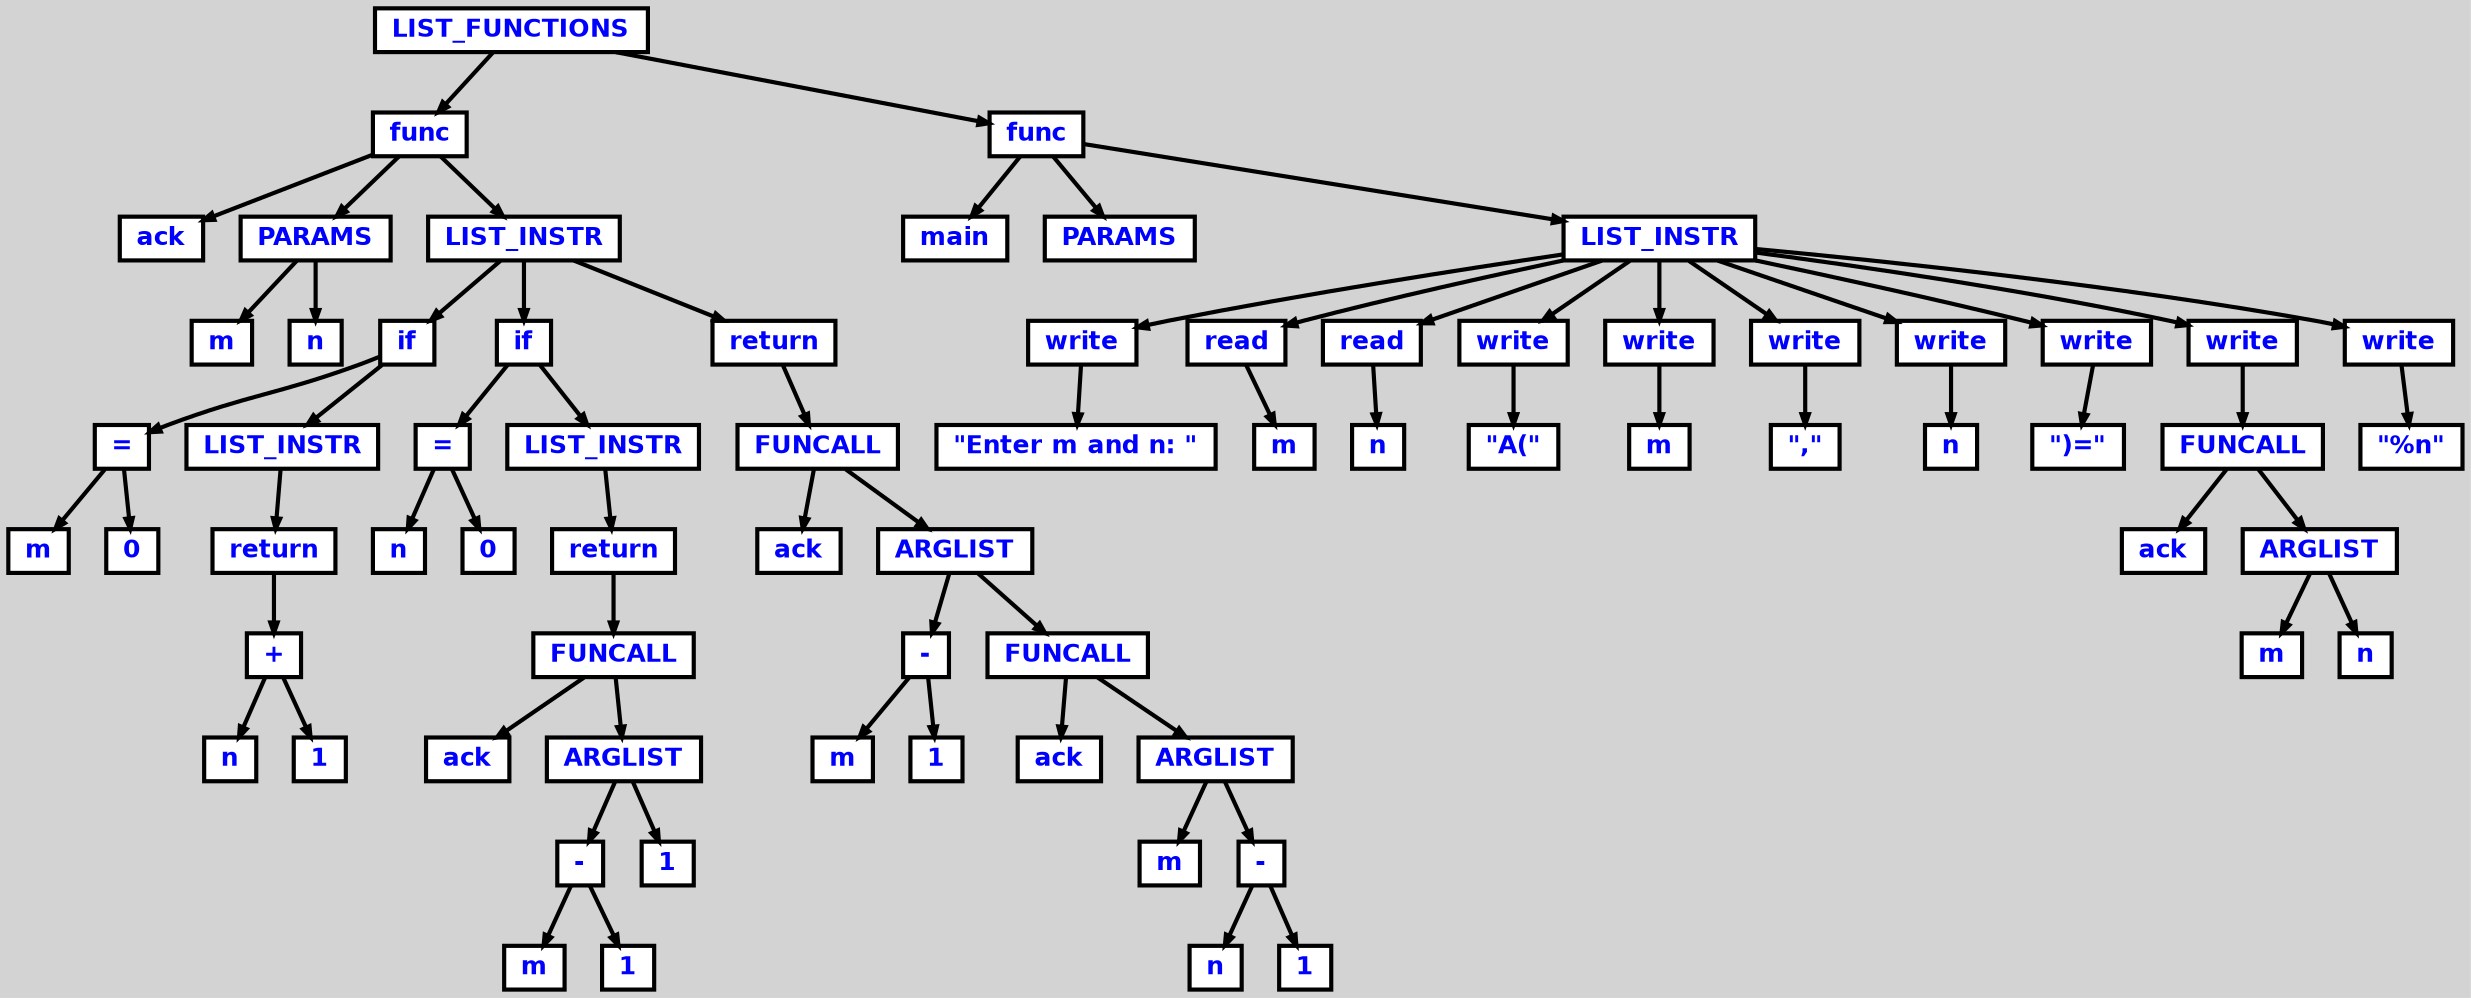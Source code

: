 digraph {

	ordering=out;
	ranksep=.4;
	bgcolor="lightgrey"; node [shape=box, fixedsize=false, fontsize=12, fontname="Helvetica-bold", fontcolor="blue"
		width=.25, height=.25, color="black", fillcolor="white", style="filled, solid, bold"];
	edge [arrowsize=.5, color="black", style="bold"]

  n0 [label="LIST_FUNCTIONS"];
  n1 [label="func"];
  n1 [label="func"];
  n2 [label="ack"];
  n3 [label="PARAMS"];
  n3 [label="PARAMS"];
  n4 [label="m"];
  n5 [label="n"];
  n6 [label="LIST_INSTR"];
  n6 [label="LIST_INSTR"];
  n7 [label="if"];
  n7 [label="if"];
  n8 [label="="];
  n8 [label="="];
  n9 [label="m"];
  n10 [label="0"];
  n11 [label="LIST_INSTR"];
  n11 [label="LIST_INSTR"];
  n12 [label="return"];
  n12 [label="return"];
  n13 [label="+"];
  n13 [label="+"];
  n14 [label="n"];
  n15 [label="1"];
  n16 [label="if"];
  n16 [label="if"];
  n17 [label="="];
  n17 [label="="];
  n18 [label="n"];
  n19 [label="0"];
  n20 [label="LIST_INSTR"];
  n20 [label="LIST_INSTR"];
  n21 [label="return"];
  n21 [label="return"];
  n22 [label="FUNCALL"];
  n22 [label="FUNCALL"];
  n23 [label="ack"];
  n24 [label="ARGLIST"];
  n24 [label="ARGLIST"];
  n25 [label="-"];
  n25 [label="-"];
  n26 [label="m"];
  n27 [label="1"];
  n28 [label="1"];
  n29 [label="return"];
  n29 [label="return"];
  n30 [label="FUNCALL"];
  n30 [label="FUNCALL"];
  n31 [label="ack"];
  n32 [label="ARGLIST"];
  n32 [label="ARGLIST"];
  n33 [label="-"];
  n33 [label="-"];
  n34 [label="m"];
  n35 [label="1"];
  n36 [label="FUNCALL"];
  n36 [label="FUNCALL"];
  n37 [label="ack"];
  n38 [label="ARGLIST"];
  n38 [label="ARGLIST"];
  n39 [label="m"];
  n40 [label="-"];
  n40 [label="-"];
  n41 [label="n"];
  n42 [label="1"];
  n43 [label="func"];
  n43 [label="func"];
  n44 [label="main"];
  n45 [label="PARAMS"];
  n46 [label="LIST_INSTR"];
  n46 [label="LIST_INSTR"];
  n47 [label="write"];
  n47 [label="write"];
  n48 [label="\"Enter m and n: \""];
  n49 [label="read"];
  n49 [label="read"];
  n50 [label="m"];
  n51 [label="read"];
  n51 [label="read"];
  n52 [label="n"];
  n53 [label="write"];
  n53 [label="write"];
  n54 [label="\"A(\""];
  n55 [label="write"];
  n55 [label="write"];
  n56 [label="m"];
  n57 [label="write"];
  n57 [label="write"];
  n58 [label="\",\""];
  n59 [label="write"];
  n59 [label="write"];
  n60 [label="n"];
  n61 [label="write"];
  n61 [label="write"];
  n62 [label="\")=\""];
  n63 [label="write"];
  n63 [label="write"];
  n64 [label="FUNCALL"];
  n64 [label="FUNCALL"];
  n65 [label="ack"];
  n66 [label="ARGLIST"];
  n66 [label="ARGLIST"];
  n67 [label="m"];
  n68 [label="n"];
  n69 [label="write"];
  n69 [label="write"];
  n70 [label="\"%n\""];

  n0 -> n1 // "LIST_FUNCTIONS" -> "func"
  n1 -> n2 // "func" -> "ack"
  n1 -> n3 // "func" -> "PARAMS"
  n3 -> n4 // "PARAMS" -> "m"
  n3 -> n5 // "PARAMS" -> "n"
  n1 -> n6 // "func" -> "LIST_INSTR"
  n6 -> n7 // "LIST_INSTR" -> "if"
  n7 -> n8 // "if" -> "="
  n8 -> n9 // "=" -> "m"
  n8 -> n10 // "=" -> "0"
  n7 -> n11 // "if" -> "LIST_INSTR"
  n11 -> n12 // "LIST_INSTR" -> "return"
  n12 -> n13 // "return" -> "+"
  n13 -> n14 // "+" -> "n"
  n13 -> n15 // "+" -> "1"
  n6 -> n16 // "LIST_INSTR" -> "if"
  n16 -> n17 // "if" -> "="
  n17 -> n18 // "=" -> "n"
  n17 -> n19 // "=" -> "0"
  n16 -> n20 // "if" -> "LIST_INSTR"
  n20 -> n21 // "LIST_INSTR" -> "return"
  n21 -> n22 // "return" -> "FUNCALL"
  n22 -> n23 // "FUNCALL" -> "ack"
  n22 -> n24 // "FUNCALL" -> "ARGLIST"
  n24 -> n25 // "ARGLIST" -> "-"
  n25 -> n26 // "-" -> "m"
  n25 -> n27 // "-" -> "1"
  n24 -> n28 // "ARGLIST" -> "1"
  n6 -> n29 // "LIST_INSTR" -> "return"
  n29 -> n30 // "return" -> "FUNCALL"
  n30 -> n31 // "FUNCALL" -> "ack"
  n30 -> n32 // "FUNCALL" -> "ARGLIST"
  n32 -> n33 // "ARGLIST" -> "-"
  n33 -> n34 // "-" -> "m"
  n33 -> n35 // "-" -> "1"
  n32 -> n36 // "ARGLIST" -> "FUNCALL"
  n36 -> n37 // "FUNCALL" -> "ack"
  n36 -> n38 // "FUNCALL" -> "ARGLIST"
  n38 -> n39 // "ARGLIST" -> "m"
  n38 -> n40 // "ARGLIST" -> "-"
  n40 -> n41 // "-" -> "n"
  n40 -> n42 // "-" -> "1"
  n0 -> n43 // "LIST_FUNCTIONS" -> "func"
  n43 -> n44 // "func" -> "main"
  n43 -> n45 // "func" -> "PARAMS"
  n43 -> n46 // "func" -> "LIST_INSTR"
  n46 -> n47 // "LIST_INSTR" -> "write"
  n47 -> n48 // "write" -> "\"Enter m and n: \""
  n46 -> n49 // "LIST_INSTR" -> "read"
  n49 -> n50 // "read" -> "m"
  n46 -> n51 // "LIST_INSTR" -> "read"
  n51 -> n52 // "read" -> "n"
  n46 -> n53 // "LIST_INSTR" -> "write"
  n53 -> n54 // "write" -> "\"A(\""
  n46 -> n55 // "LIST_INSTR" -> "write"
  n55 -> n56 // "write" -> "m"
  n46 -> n57 // "LIST_INSTR" -> "write"
  n57 -> n58 // "write" -> "\",\""
  n46 -> n59 // "LIST_INSTR" -> "write"
  n59 -> n60 // "write" -> "n"
  n46 -> n61 // "LIST_INSTR" -> "write"
  n61 -> n62 // "write" -> "\")=\""
  n46 -> n63 // "LIST_INSTR" -> "write"
  n63 -> n64 // "write" -> "FUNCALL"
  n64 -> n65 // "FUNCALL" -> "ack"
  n64 -> n66 // "FUNCALL" -> "ARGLIST"
  n66 -> n67 // "ARGLIST" -> "m"
  n66 -> n68 // "ARGLIST" -> "n"
  n46 -> n69 // "LIST_INSTR" -> "write"
  n69 -> n70 // "write" -> "\"%n\""

}
